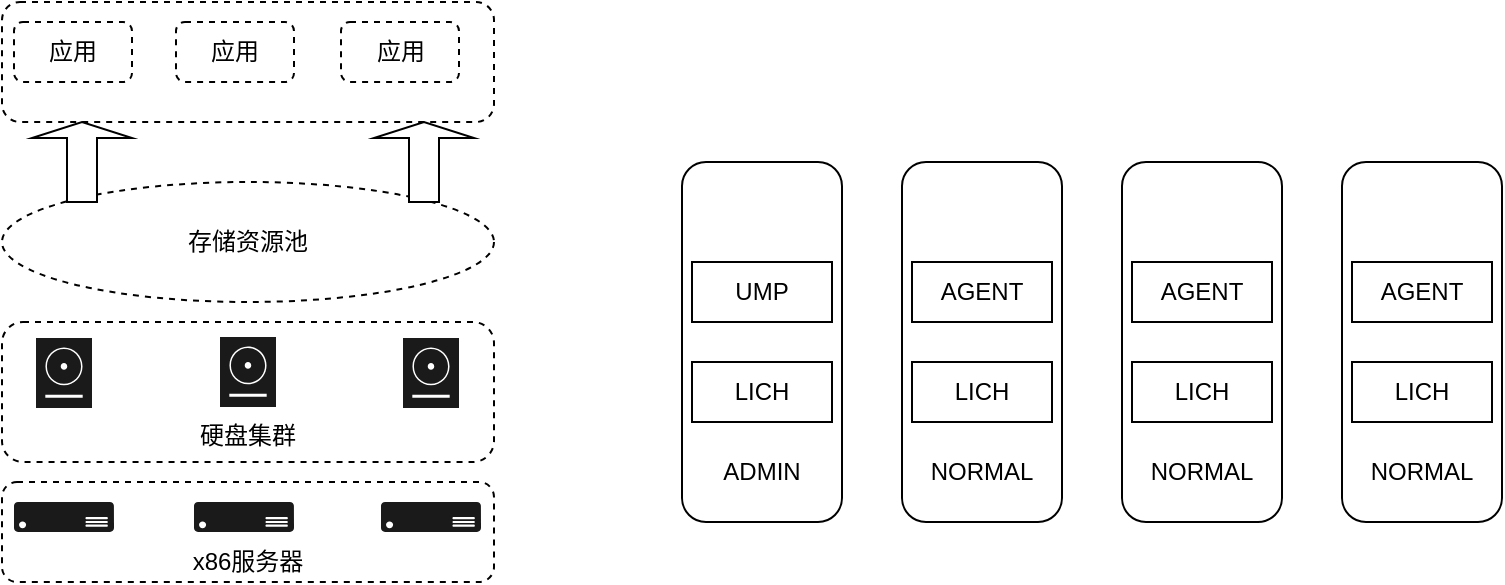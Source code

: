 <mxfile version="20.6.0" type="github">
  <diagram id="BqlMYKcsw9e2q4S42ORV" name="第 1 页">
    <mxGraphModel dx="1038" dy="547" grid="1" gridSize="10" guides="1" tooltips="1" connect="1" arrows="1" fold="1" page="1" pageScale="1" pageWidth="827" pageHeight="1169" math="0" shadow="0">
      <root>
        <mxCell id="0" />
        <mxCell id="1" parent="0" />
        <mxCell id="Gq5B5mHj4HZL16rWCQwO-24" value="" style="group" vertex="1" connectable="0" parent="1">
          <mxGeometry x="30" y="40" width="246" height="290" as="geometry" />
        </mxCell>
        <mxCell id="Gq5B5mHj4HZL16rWCQwO-10" value="&lt;br&gt;&lt;br&gt;x86服务器" style="rounded=1;whiteSpace=wrap;html=1;fillColor=#FFFFFF;dashed=1;" vertex="1" parent="Gq5B5mHj4HZL16rWCQwO-24">
          <mxGeometry y="240" width="246" height="50" as="geometry" />
        </mxCell>
        <mxCell id="Gq5B5mHj4HZL16rWCQwO-5" value="" style="sketch=0;aspect=fixed;pointerEvents=1;shadow=0;dashed=0;html=1;strokeColor=none;labelPosition=center;verticalLabelPosition=bottom;verticalAlign=top;align=center;fillColor=#1A1A1A;shape=mxgraph.azure.server" vertex="1" parent="Gq5B5mHj4HZL16rWCQwO-24">
          <mxGeometry x="6" y="250" width="50" height="15" as="geometry" />
        </mxCell>
        <mxCell id="Gq5B5mHj4HZL16rWCQwO-6" value="" style="sketch=0;aspect=fixed;pointerEvents=1;shadow=0;dashed=0;html=1;strokeColor=none;labelPosition=center;verticalLabelPosition=bottom;verticalAlign=top;align=center;fillColor=#1A1A1A;shape=mxgraph.azure.server" vertex="1" parent="Gq5B5mHj4HZL16rWCQwO-24">
          <mxGeometry x="96" y="250" width="50" height="15" as="geometry" />
        </mxCell>
        <mxCell id="Gq5B5mHj4HZL16rWCQwO-7" value="" style="sketch=0;aspect=fixed;pointerEvents=1;shadow=0;dashed=0;html=1;strokeColor=none;labelPosition=center;verticalLabelPosition=bottom;verticalAlign=top;align=center;fillColor=#1A1A1A;shape=mxgraph.azure.server" vertex="1" parent="Gq5B5mHj4HZL16rWCQwO-24">
          <mxGeometry x="189.5" y="250" width="50" height="15" as="geometry" />
        </mxCell>
        <mxCell id="Gq5B5mHj4HZL16rWCQwO-11" value="&lt;br&gt;&lt;br&gt;&lt;br&gt;硬盘集群" style="rounded=1;whiteSpace=wrap;html=1;dashed=1;fillColor=#FFFFFF;" vertex="1" parent="Gq5B5mHj4HZL16rWCQwO-24">
          <mxGeometry y="160" width="246" height="70" as="geometry" />
        </mxCell>
        <mxCell id="Gq5B5mHj4HZL16rWCQwO-12" value="" style="sketch=0;pointerEvents=1;shadow=0;dashed=0;html=1;strokeColor=none;fillColor=#1A1A1A;labelPosition=center;verticalLabelPosition=bottom;verticalAlign=top;align=center;outlineConnect=0;shape=mxgraph.veeam2.hdd;" vertex="1" parent="Gq5B5mHj4HZL16rWCQwO-24">
          <mxGeometry x="17" y="168" width="28.0" height="35" as="geometry" />
        </mxCell>
        <mxCell id="Gq5B5mHj4HZL16rWCQwO-13" value="" style="sketch=0;pointerEvents=1;shadow=0;dashed=0;html=1;strokeColor=none;fillColor=#1A1A1A;labelPosition=center;verticalLabelPosition=bottom;verticalAlign=top;align=center;outlineConnect=0;shape=mxgraph.veeam2.hdd;" vertex="1" parent="Gq5B5mHj4HZL16rWCQwO-24">
          <mxGeometry x="109" y="167.5" width="28.0" height="35" as="geometry" />
        </mxCell>
        <mxCell id="Gq5B5mHj4HZL16rWCQwO-14" value="" style="sketch=0;pointerEvents=1;shadow=0;dashed=0;html=1;strokeColor=none;fillColor=#1A1A1A;labelPosition=center;verticalLabelPosition=bottom;verticalAlign=top;align=center;outlineConnect=0;shape=mxgraph.veeam2.hdd;" vertex="1" parent="Gq5B5mHj4HZL16rWCQwO-24">
          <mxGeometry x="200.5" y="168" width="28.0" height="35" as="geometry" />
        </mxCell>
        <mxCell id="Gq5B5mHj4HZL16rWCQwO-17" value="存储资源池" style="ellipse;whiteSpace=wrap;html=1;dashed=1;fillColor=#FFFFFF;" vertex="1" parent="Gq5B5mHj4HZL16rWCQwO-24">
          <mxGeometry y="90" width="246" height="60" as="geometry" />
        </mxCell>
        <mxCell id="Gq5B5mHj4HZL16rWCQwO-18" value="" style="rounded=1;whiteSpace=wrap;html=1;dashed=1;fillColor=#FFFFFF;" vertex="1" parent="Gq5B5mHj4HZL16rWCQwO-24">
          <mxGeometry width="246" height="60" as="geometry" />
        </mxCell>
        <mxCell id="Gq5B5mHj4HZL16rWCQwO-19" value="应用" style="rounded=1;whiteSpace=wrap;html=1;dashed=1;fillColor=#FFFFFF;" vertex="1" parent="Gq5B5mHj4HZL16rWCQwO-24">
          <mxGeometry x="6" y="10" width="59" height="30" as="geometry" />
        </mxCell>
        <mxCell id="Gq5B5mHj4HZL16rWCQwO-20" value="应用" style="rounded=1;whiteSpace=wrap;html=1;dashed=1;fillColor=#FFFFFF;" vertex="1" parent="Gq5B5mHj4HZL16rWCQwO-24">
          <mxGeometry x="87" y="10" width="59" height="30" as="geometry" />
        </mxCell>
        <mxCell id="Gq5B5mHj4HZL16rWCQwO-21" value="应用" style="rounded=1;whiteSpace=wrap;html=1;dashed=1;fillColor=#FFFFFF;" vertex="1" parent="Gq5B5mHj4HZL16rWCQwO-24">
          <mxGeometry x="169.5" y="10" width="59" height="30" as="geometry" />
        </mxCell>
        <mxCell id="Gq5B5mHj4HZL16rWCQwO-22" value="" style="shape=singleArrow;direction=north;whiteSpace=wrap;html=1;fillColor=#FFFFFF;" vertex="1" parent="Gq5B5mHj4HZL16rWCQwO-24">
          <mxGeometry x="15" y="60" width="50" height="40" as="geometry" />
        </mxCell>
        <mxCell id="Gq5B5mHj4HZL16rWCQwO-23" value="" style="shape=singleArrow;direction=north;whiteSpace=wrap;html=1;fillColor=#FFFFFF;" vertex="1" parent="Gq5B5mHj4HZL16rWCQwO-24">
          <mxGeometry x="186" y="60" width="50" height="40" as="geometry" />
        </mxCell>
        <mxCell id="Gq5B5mHj4HZL16rWCQwO-25" value="&lt;br&gt;&lt;br&gt;&lt;br&gt;&lt;br&gt;&lt;br&gt;&lt;br&gt;&lt;br&gt;&lt;br&gt;&lt;br&gt;ADMIN" style="rounded=1;whiteSpace=wrap;html=1;fillColor=#FFFFFF;" vertex="1" parent="1">
          <mxGeometry x="370" y="120" width="80" height="180" as="geometry" />
        </mxCell>
        <mxCell id="Gq5B5mHj4HZL16rWCQwO-26" value="&lt;br&gt;&lt;br&gt;&lt;br&gt;&lt;br&gt;&lt;br&gt;&lt;br&gt;&lt;br&gt;&lt;br&gt;&lt;br&gt;NORMAL" style="rounded=1;whiteSpace=wrap;html=1;fillColor=#FFFFFF;" vertex="1" parent="1">
          <mxGeometry x="480" y="120" width="80" height="180" as="geometry" />
        </mxCell>
        <mxCell id="Gq5B5mHj4HZL16rWCQwO-29" value="&lt;br&gt;&lt;br&gt;&lt;br&gt;&lt;br&gt;&lt;br&gt;&lt;br&gt;&lt;br&gt;&lt;br&gt;&lt;br&gt;NORMAL" style="rounded=1;whiteSpace=wrap;html=1;fillColor=#FFFFFF;" vertex="1" parent="1">
          <mxGeometry x="590" y="120" width="80" height="180" as="geometry" />
        </mxCell>
        <mxCell id="Gq5B5mHj4HZL16rWCQwO-30" value="&lt;br&gt;&lt;br&gt;&lt;br&gt;&lt;br&gt;&lt;br&gt;&lt;br&gt;&lt;br&gt;&lt;br&gt;&lt;br&gt;NORMAL" style="rounded=1;whiteSpace=wrap;html=1;fillColor=#FFFFFF;" vertex="1" parent="1">
          <mxGeometry x="700" y="120" width="80" height="180" as="geometry" />
        </mxCell>
        <mxCell id="Gq5B5mHj4HZL16rWCQwO-31" value="LICH" style="rounded=0;whiteSpace=wrap;html=1;fillColor=#FFFFFF;" vertex="1" parent="1">
          <mxGeometry x="375" y="220" width="70" height="30" as="geometry" />
        </mxCell>
        <mxCell id="Gq5B5mHj4HZL16rWCQwO-32" value="LICH" style="rounded=0;whiteSpace=wrap;html=1;fillColor=#FFFFFF;" vertex="1" parent="1">
          <mxGeometry x="485" y="220" width="70" height="30" as="geometry" />
        </mxCell>
        <mxCell id="Gq5B5mHj4HZL16rWCQwO-33" value="LICH" style="rounded=0;whiteSpace=wrap;html=1;fillColor=#FFFFFF;" vertex="1" parent="1">
          <mxGeometry x="595" y="220" width="70" height="30" as="geometry" />
        </mxCell>
        <mxCell id="Gq5B5mHj4HZL16rWCQwO-34" value="LICH" style="rounded=0;whiteSpace=wrap;html=1;fillColor=#FFFFFF;" vertex="1" parent="1">
          <mxGeometry x="705" y="220" width="70" height="30" as="geometry" />
        </mxCell>
        <mxCell id="Gq5B5mHj4HZL16rWCQwO-35" value="UMP" style="rounded=0;whiteSpace=wrap;html=1;fillColor=#FFFFFF;" vertex="1" parent="1">
          <mxGeometry x="375" y="170" width="70" height="30" as="geometry" />
        </mxCell>
        <mxCell id="Gq5B5mHj4HZL16rWCQwO-36" value="AGENT" style="rounded=0;whiteSpace=wrap;html=1;fillColor=#FFFFFF;" vertex="1" parent="1">
          <mxGeometry x="485" y="170" width="70" height="30" as="geometry" />
        </mxCell>
        <mxCell id="Gq5B5mHj4HZL16rWCQwO-37" value="AGENT" style="rounded=0;whiteSpace=wrap;html=1;fillColor=#FFFFFF;" vertex="1" parent="1">
          <mxGeometry x="595" y="170" width="70" height="30" as="geometry" />
        </mxCell>
        <mxCell id="Gq5B5mHj4HZL16rWCQwO-38" value="AGENT" style="rounded=0;whiteSpace=wrap;html=1;fillColor=#FFFFFF;" vertex="1" parent="1">
          <mxGeometry x="705" y="170" width="70" height="30" as="geometry" />
        </mxCell>
      </root>
    </mxGraphModel>
  </diagram>
</mxfile>

